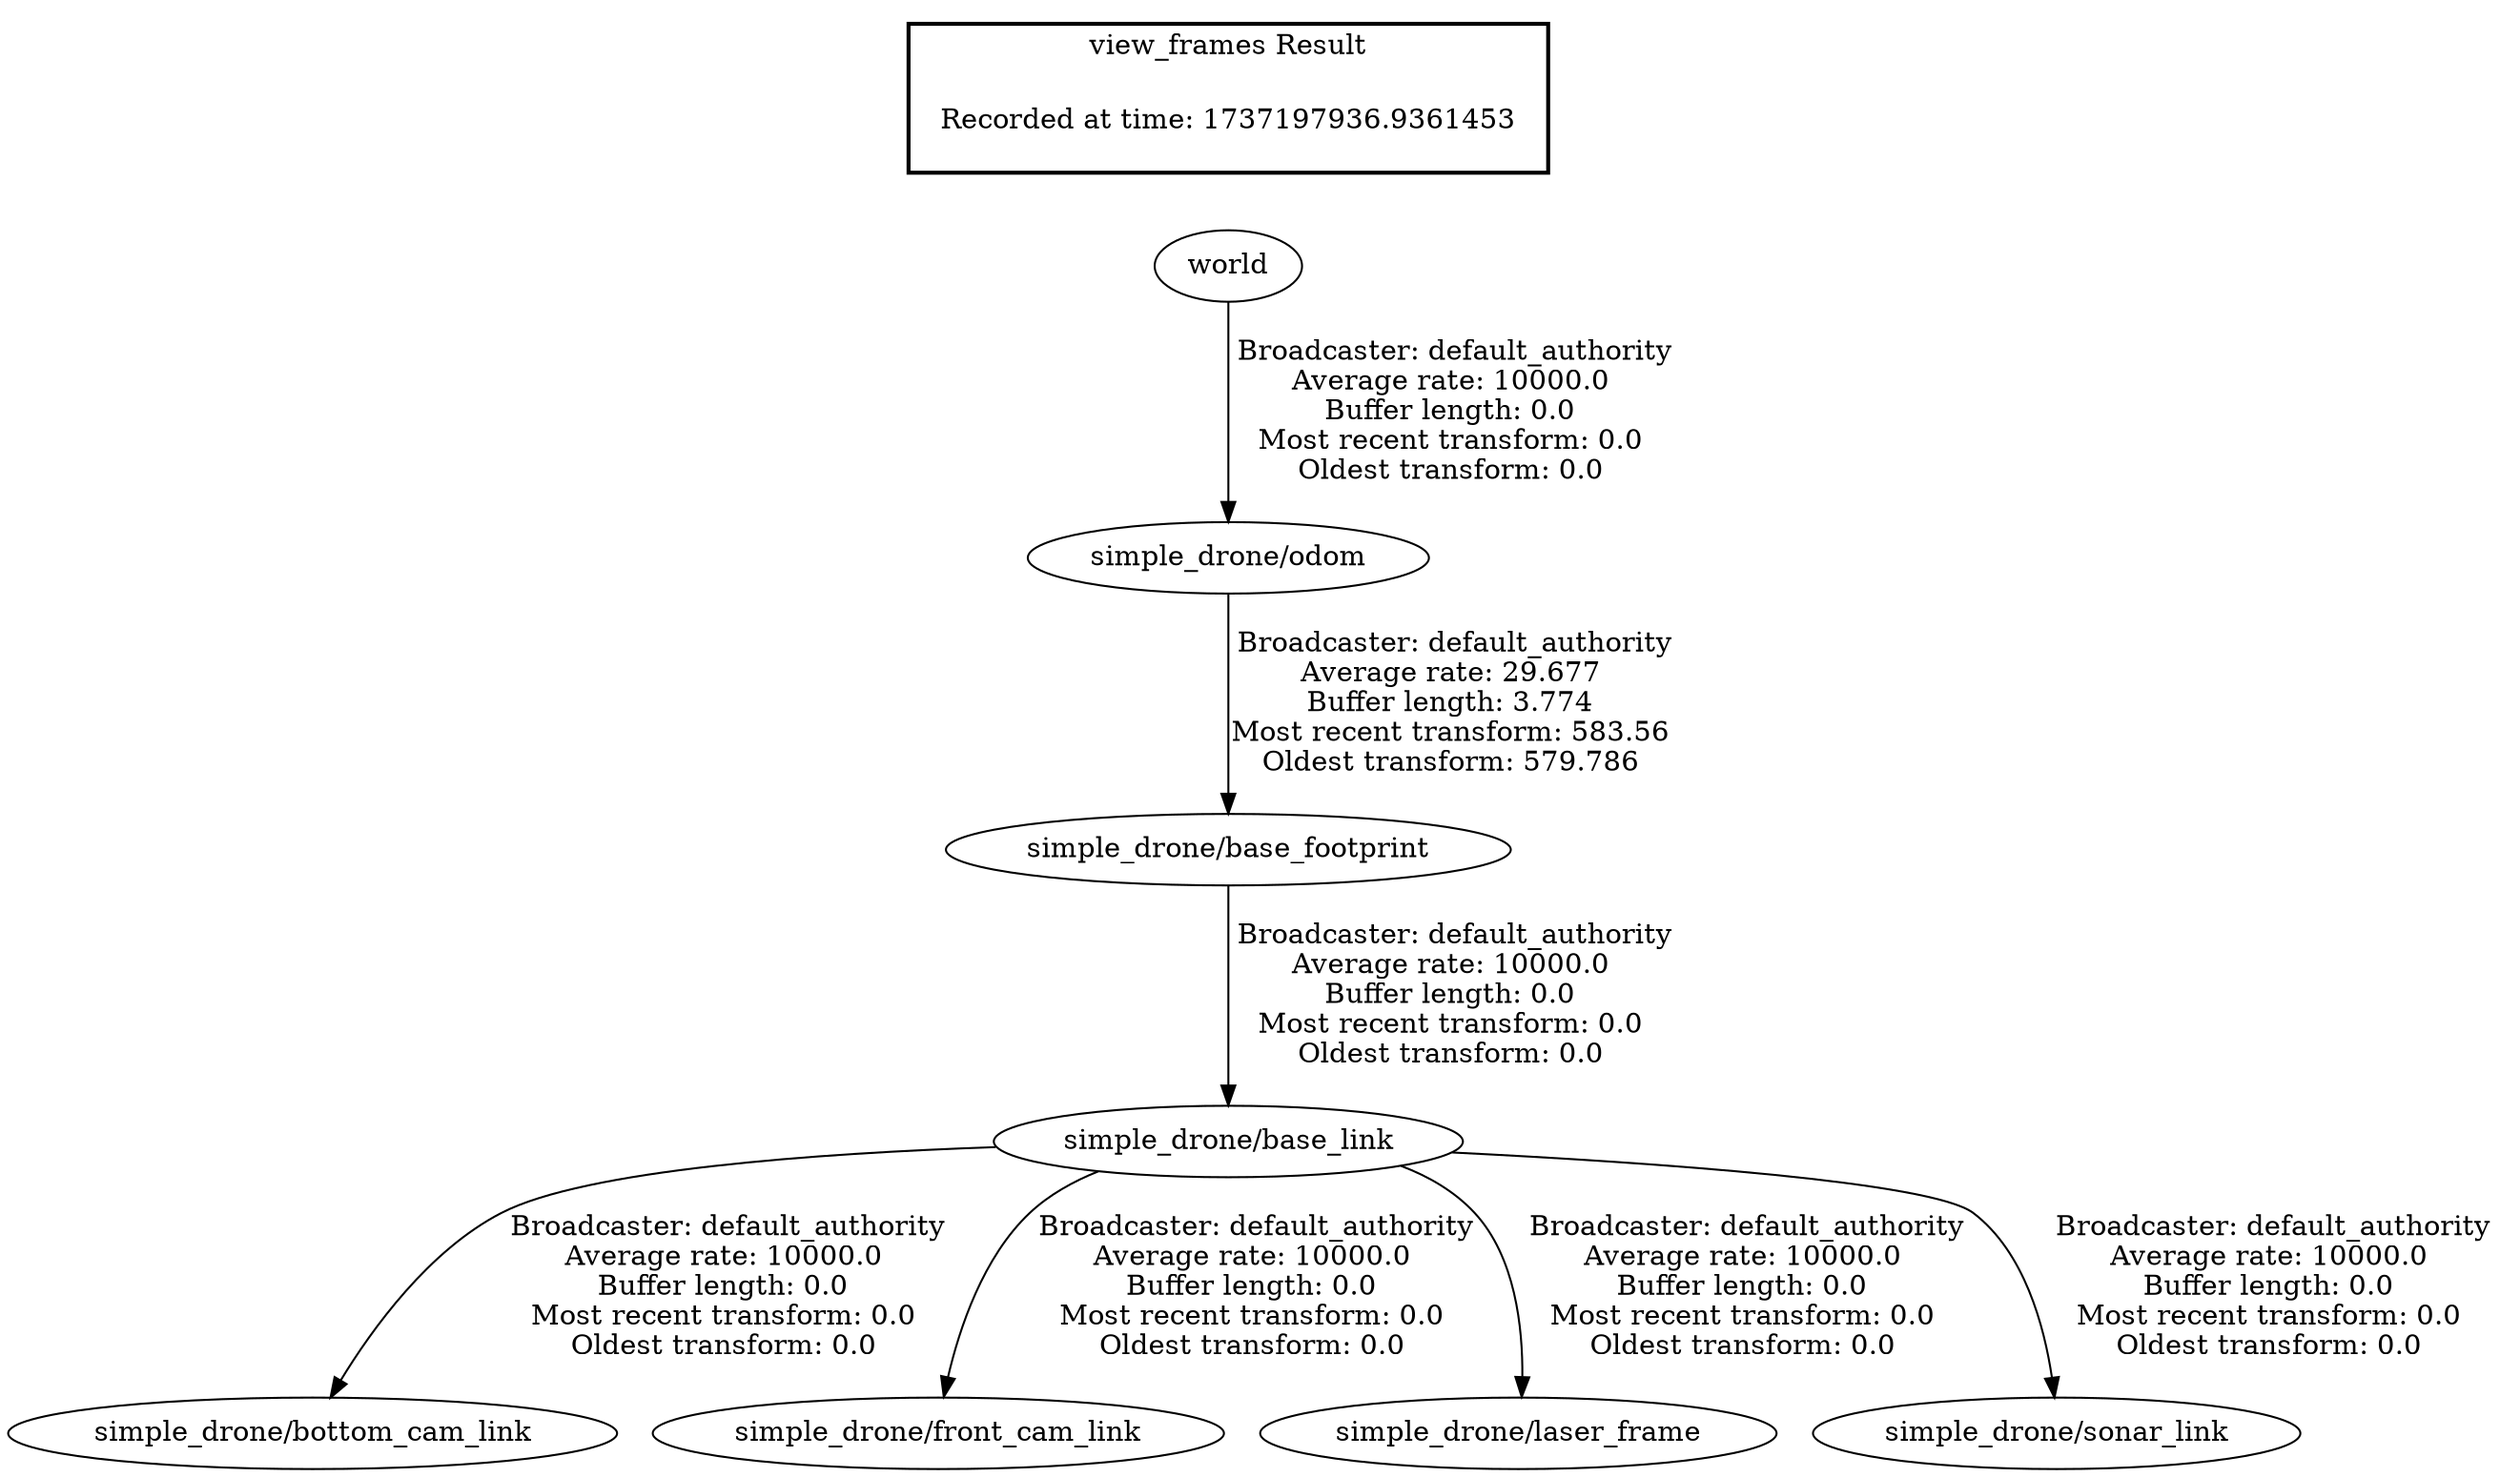 digraph G {
"world" -> "simple_drone/odom"[label=" Broadcaster: default_authority\nAverage rate: 10000.0\nBuffer length: 0.0\nMost recent transform: 0.0\nOldest transform: 0.0\n"];
"simple_drone/base_footprint" -> "simple_drone/base_link"[label=" Broadcaster: default_authority\nAverage rate: 10000.0\nBuffer length: 0.0\nMost recent transform: 0.0\nOldest transform: 0.0\n"];
"simple_drone/odom" -> "simple_drone/base_footprint"[label=" Broadcaster: default_authority\nAverage rate: 29.677\nBuffer length: 3.774\nMost recent transform: 583.56\nOldest transform: 579.786\n"];
"simple_drone/base_link" -> "simple_drone/bottom_cam_link"[label=" Broadcaster: default_authority\nAverage rate: 10000.0\nBuffer length: 0.0\nMost recent transform: 0.0\nOldest transform: 0.0\n"];
"simple_drone/base_link" -> "simple_drone/front_cam_link"[label=" Broadcaster: default_authority\nAverage rate: 10000.0\nBuffer length: 0.0\nMost recent transform: 0.0\nOldest transform: 0.0\n"];
"simple_drone/base_link" -> "simple_drone/laser_frame"[label=" Broadcaster: default_authority\nAverage rate: 10000.0\nBuffer length: 0.0\nMost recent transform: 0.0\nOldest transform: 0.0\n"];
"simple_drone/base_link" -> "simple_drone/sonar_link"[label=" Broadcaster: default_authority\nAverage rate: 10000.0\nBuffer length: 0.0\nMost recent transform: 0.0\nOldest transform: 0.0\n"];
edge [style=invis];
 subgraph cluster_legend { style=bold; color=black; label ="view_frames Result";
"Recorded at time: 1737197936.9361453"[ shape=plaintext ] ;
}->"world";
}